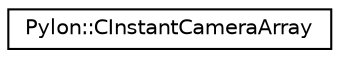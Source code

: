 digraph "Graphical Class Hierarchy"
{
  edge [fontname="Helvetica",fontsize="10",labelfontname="Helvetica",labelfontsize="10"];
  node [fontname="Helvetica",fontsize="10",shape=record];
  rankdir="LR";
  Node1 [label="Pylon::CInstantCameraArray",height=0.2,width=0.4,color="black", fillcolor="white", style="filled",URL="$class_pylon_1_1_c_instant_camera_array.html",tooltip="Supports grabbing with multiple camera devices. "];
}
